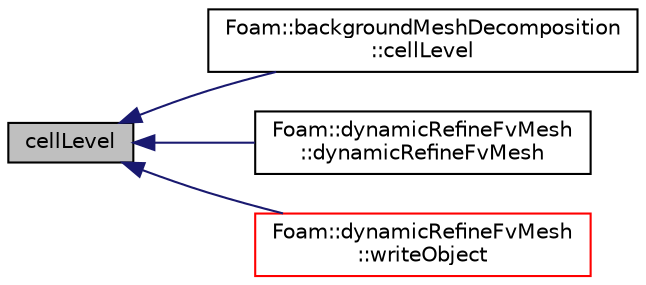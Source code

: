 digraph "cellLevel"
{
  bgcolor="transparent";
  edge [fontname="Helvetica",fontsize="10",labelfontname="Helvetica",labelfontsize="10"];
  node [fontname="Helvetica",fontsize="10",shape=record];
  rankdir="LR";
  Node1 [label="cellLevel",height=0.2,width=0.4,color="black", fillcolor="grey75", style="filled", fontcolor="black"];
  Node1 -> Node2 [dir="back",color="midnightblue",fontsize="10",style="solid",fontname="Helvetica"];
  Node2 [label="Foam::backgroundMeshDecomposition\l::cellLevel",height=0.2,width=0.4,color="black",URL="$a00091.html#a8c1d8fd57e726fa1ff7e0c68c7ef5ead",tooltip="Return the cell level of the underlying mesh. "];
  Node1 -> Node3 [dir="back",color="midnightblue",fontsize="10",style="solid",fontname="Helvetica"];
  Node3 [label="Foam::dynamicRefineFvMesh\l::dynamicRefineFvMesh",height=0.2,width=0.4,color="black",URL="$a00614.html#adb7d4548e6fcf38f86bf13798cef53eb",tooltip="Construct from IOobject. "];
  Node1 -> Node4 [dir="back",color="midnightblue",fontsize="10",style="solid",fontname="Helvetica"];
  Node4 [label="Foam::dynamicRefineFvMesh\l::writeObject",height=0.2,width=0.4,color="red",URL="$a00614.html#aa4d5557147f7b9288cfbf5222d503307",tooltip="Write using given format, version and compression. "];
}
